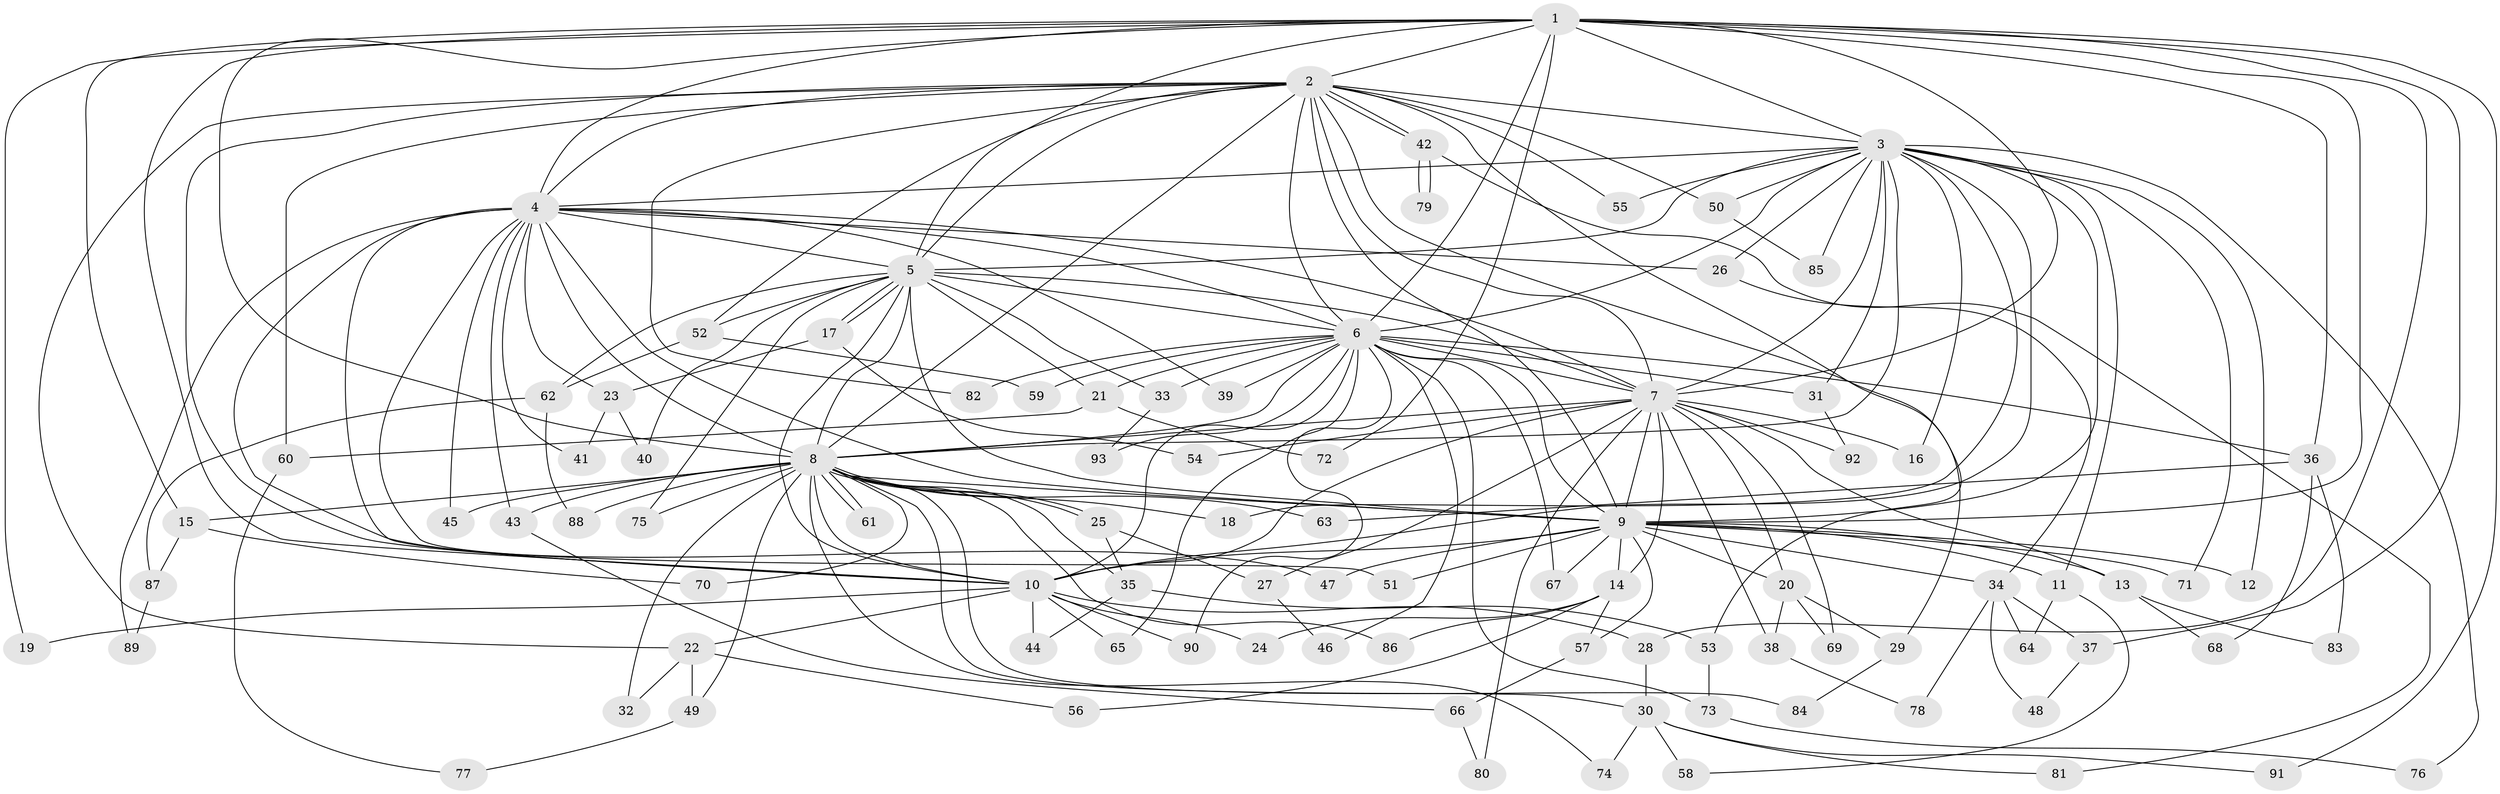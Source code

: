 // Generated by graph-tools (version 1.1) at 2025/34/03/09/25 02:34:49]
// undirected, 93 vertices, 211 edges
graph export_dot {
graph [start="1"]
  node [color=gray90,style=filled];
  1;
  2;
  3;
  4;
  5;
  6;
  7;
  8;
  9;
  10;
  11;
  12;
  13;
  14;
  15;
  16;
  17;
  18;
  19;
  20;
  21;
  22;
  23;
  24;
  25;
  26;
  27;
  28;
  29;
  30;
  31;
  32;
  33;
  34;
  35;
  36;
  37;
  38;
  39;
  40;
  41;
  42;
  43;
  44;
  45;
  46;
  47;
  48;
  49;
  50;
  51;
  52;
  53;
  54;
  55;
  56;
  57;
  58;
  59;
  60;
  61;
  62;
  63;
  64;
  65;
  66;
  67;
  68;
  69;
  70;
  71;
  72;
  73;
  74;
  75;
  76;
  77;
  78;
  79;
  80;
  81;
  82;
  83;
  84;
  85;
  86;
  87;
  88;
  89;
  90;
  91;
  92;
  93;
  1 -- 2;
  1 -- 3;
  1 -- 4;
  1 -- 5;
  1 -- 6;
  1 -- 7;
  1 -- 8;
  1 -- 9;
  1 -- 10;
  1 -- 15;
  1 -- 19;
  1 -- 28;
  1 -- 36;
  1 -- 37;
  1 -- 72;
  1 -- 91;
  2 -- 3;
  2 -- 4;
  2 -- 5;
  2 -- 6;
  2 -- 7;
  2 -- 8;
  2 -- 9;
  2 -- 10;
  2 -- 22;
  2 -- 29;
  2 -- 42;
  2 -- 42;
  2 -- 50;
  2 -- 52;
  2 -- 53;
  2 -- 55;
  2 -- 60;
  2 -- 82;
  3 -- 4;
  3 -- 5;
  3 -- 6;
  3 -- 7;
  3 -- 8;
  3 -- 9;
  3 -- 10;
  3 -- 11;
  3 -- 12;
  3 -- 16;
  3 -- 18;
  3 -- 26;
  3 -- 31;
  3 -- 50;
  3 -- 55;
  3 -- 71;
  3 -- 76;
  3 -- 85;
  4 -- 5;
  4 -- 6;
  4 -- 7;
  4 -- 8;
  4 -- 9;
  4 -- 10;
  4 -- 23;
  4 -- 26;
  4 -- 39;
  4 -- 41;
  4 -- 43;
  4 -- 45;
  4 -- 47;
  4 -- 51;
  4 -- 89;
  5 -- 6;
  5 -- 7;
  5 -- 8;
  5 -- 9;
  5 -- 10;
  5 -- 17;
  5 -- 17;
  5 -- 21;
  5 -- 33;
  5 -- 40;
  5 -- 52;
  5 -- 62;
  5 -- 75;
  6 -- 7;
  6 -- 8;
  6 -- 9;
  6 -- 10;
  6 -- 21;
  6 -- 31;
  6 -- 33;
  6 -- 36;
  6 -- 39;
  6 -- 46;
  6 -- 59;
  6 -- 65;
  6 -- 67;
  6 -- 73;
  6 -- 82;
  6 -- 90;
  6 -- 93;
  7 -- 8;
  7 -- 9;
  7 -- 10;
  7 -- 13;
  7 -- 14;
  7 -- 16;
  7 -- 20;
  7 -- 27;
  7 -- 38;
  7 -- 54;
  7 -- 69;
  7 -- 80;
  7 -- 92;
  8 -- 9;
  8 -- 10;
  8 -- 15;
  8 -- 18;
  8 -- 25;
  8 -- 25;
  8 -- 30;
  8 -- 32;
  8 -- 35;
  8 -- 43;
  8 -- 45;
  8 -- 49;
  8 -- 61;
  8 -- 61;
  8 -- 63;
  8 -- 70;
  8 -- 74;
  8 -- 75;
  8 -- 84;
  8 -- 86;
  8 -- 88;
  9 -- 10;
  9 -- 11;
  9 -- 12;
  9 -- 13;
  9 -- 14;
  9 -- 20;
  9 -- 34;
  9 -- 47;
  9 -- 51;
  9 -- 57;
  9 -- 67;
  9 -- 71;
  10 -- 19;
  10 -- 22;
  10 -- 24;
  10 -- 28;
  10 -- 44;
  10 -- 65;
  10 -- 90;
  11 -- 58;
  11 -- 64;
  13 -- 68;
  13 -- 83;
  14 -- 24;
  14 -- 56;
  14 -- 57;
  14 -- 86;
  15 -- 70;
  15 -- 87;
  17 -- 23;
  17 -- 54;
  20 -- 29;
  20 -- 38;
  20 -- 69;
  21 -- 60;
  21 -- 72;
  22 -- 32;
  22 -- 49;
  22 -- 56;
  23 -- 40;
  23 -- 41;
  25 -- 27;
  25 -- 35;
  26 -- 34;
  27 -- 46;
  28 -- 30;
  29 -- 84;
  30 -- 58;
  30 -- 74;
  30 -- 81;
  30 -- 91;
  31 -- 92;
  33 -- 93;
  34 -- 37;
  34 -- 48;
  34 -- 64;
  34 -- 78;
  35 -- 44;
  35 -- 53;
  36 -- 63;
  36 -- 68;
  36 -- 83;
  37 -- 48;
  38 -- 78;
  42 -- 79;
  42 -- 79;
  42 -- 81;
  43 -- 66;
  49 -- 77;
  50 -- 85;
  52 -- 59;
  52 -- 62;
  53 -- 73;
  57 -- 66;
  60 -- 77;
  62 -- 87;
  62 -- 88;
  66 -- 80;
  73 -- 76;
  87 -- 89;
}
